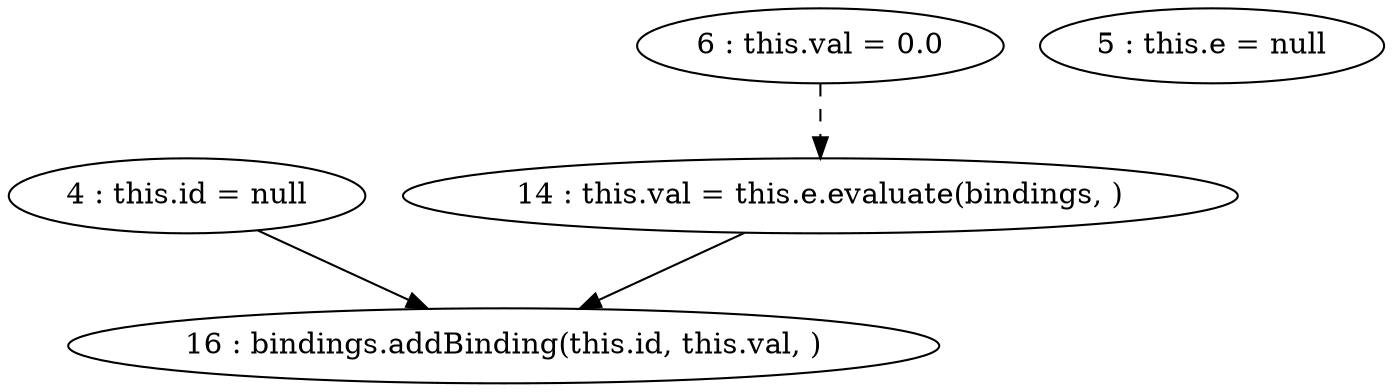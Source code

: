 digraph G {
"4 : this.id = null"
"4 : this.id = null" -> "16 : bindings.addBinding(this.id, this.val, )"
"5 : this.e = null"
"6 : this.val = 0.0"
"6 : this.val = 0.0" -> "14 : this.val = this.e.evaluate(bindings, )" [style=dashed]
"14 : this.val = this.e.evaluate(bindings, )"
"14 : this.val = this.e.evaluate(bindings, )" -> "16 : bindings.addBinding(this.id, this.val, )"
"16 : bindings.addBinding(this.id, this.val, )"
}